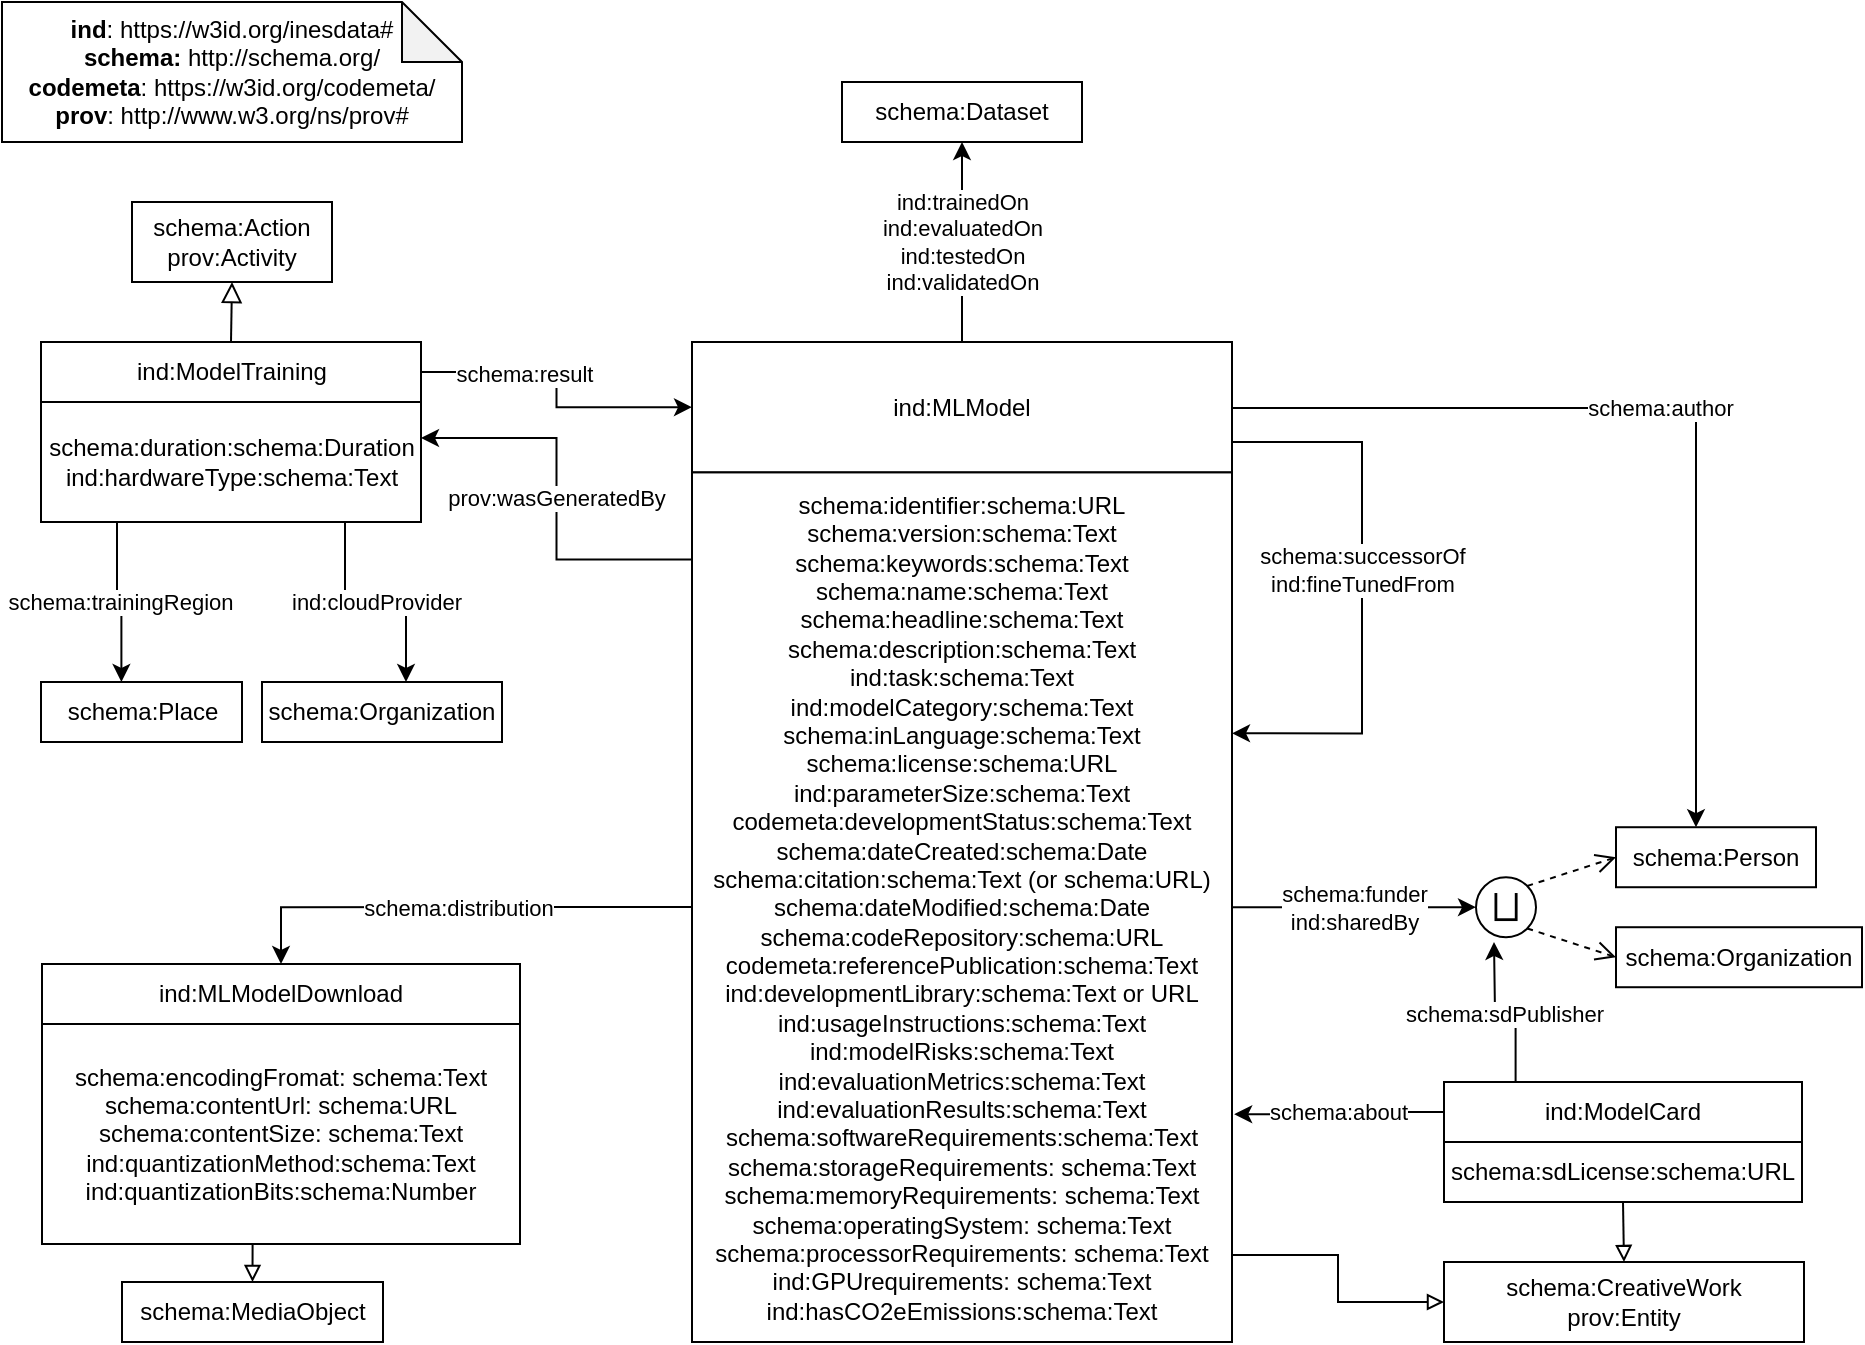 <mxfile version="22.1.15" type="device">
  <diagram name="Page-1" id="O8kEyVMRT4QLl4P4Es0s">
    <mxGraphModel dx="1900" dy="546" grid="1" gridSize="10" guides="1" tooltips="1" connect="1" arrows="1" fold="1" page="1" pageScale="1" pageWidth="850" pageHeight="1100" math="0" shadow="0">
      <root>
        <mxCell id="0" />
        <mxCell id="1" parent="0" />
        <mxCell id="Z3JmgQeVvKFou-MoO4NP-1" value="&lt;div&gt;&lt;b&gt;ind&lt;/b&gt;: https://w3id.org/inesdata#&lt;/div&gt;&lt;div&gt;&lt;b&gt;schema:&lt;/b&gt; http://schema.org/&lt;br&gt;&lt;/div&gt;&lt;div&gt;&lt;b&gt;codemeta&lt;/b&gt;:&lt;b&gt; &lt;/b&gt;https://w3id.org/codemeta/&lt;/div&gt;&lt;div&gt;&lt;b&gt;prov&lt;/b&gt;: http://www.w3.org/ns/prov#&lt;/div&gt;" style="shape=note;whiteSpace=wrap;html=1;backgroundOutline=1;darkOpacity=0.05;" vertex="1" parent="1">
          <mxGeometry x="-80" y="10" width="230" height="70" as="geometry" />
        </mxCell>
        <mxCell id="Z3JmgQeVvKFou-MoO4NP-2" value="" style="endArrow=block;html=1;fontColor=#000099;exitX=0.5;exitY=0;exitDx=0;exitDy=0;endFill=0;entryX=0.5;entryY=1;entryDx=0;entryDy=0;endSize=8;arcSize=0;rounded=0;" edge="1" source="Z3JmgQeVvKFou-MoO4NP-4" target="Z3JmgQeVvKFou-MoO4NP-3" parent="1">
          <mxGeometry width="50" height="50" relative="1" as="geometry">
            <mxPoint x="-15" y="100" as="sourcePoint" />
            <mxPoint x="143.0" y="100" as="targetPoint" />
          </mxGeometry>
        </mxCell>
        <mxCell id="Z3JmgQeVvKFou-MoO4NP-3" value="&lt;div&gt;schema:Action&lt;/div&gt;&lt;div&gt;prov:Activity&lt;/div&gt;" style="rounded=0;whiteSpace=wrap;html=1;snapToPoint=1;points=[[0.1,0],[0.2,0],[0.3,0],[0.4,0],[0.5,0],[0.6,0],[0.7,0],[0.8,0],[0.9,0],[0,0.1],[0,0.3],[0,0.5],[0,0.7],[0,0.9],[0.1,1],[0.2,1],[0.3,1],[0.4,1],[0.5,1],[0.6,1],[0.7,1],[0.8,1],[0.9,1],[1,0.1],[1,0.3],[1,0.5],[1,0.7],[1,0.9]];" vertex="1" parent="1">
          <mxGeometry x="-15" y="110" width="100" height="40" as="geometry" />
        </mxCell>
        <mxCell id="Z3JmgQeVvKFou-MoO4NP-8" style="edgeStyle=orthogonalEdgeStyle;rounded=0;orthogonalLoop=1;jettySize=auto;html=1;exitX=1;exitY=0.5;exitDx=0;exitDy=0;entryX=0;entryY=0.5;entryDx=0;entryDy=0;" edge="1" parent="1" source="Z3JmgQeVvKFou-MoO4NP-4" target="Z3JmgQeVvKFou-MoO4NP-5">
          <mxGeometry relative="1" as="geometry" />
        </mxCell>
        <mxCell id="Z3JmgQeVvKFou-MoO4NP-16" value="&lt;div&gt;schema:result&lt;/div&gt;" style="edgeLabel;html=1;align=center;verticalAlign=middle;resizable=0;points=[];" vertex="1" connectable="0" parent="Z3JmgQeVvKFou-MoO4NP-8">
          <mxGeometry x="-0.333" y="-1" relative="1" as="geometry">
            <mxPoint as="offset" />
          </mxGeometry>
        </mxCell>
        <mxCell id="Z3JmgQeVvKFou-MoO4NP-7" value="ind:trainedOn&lt;br&gt;ind:evaluatedOn&lt;br&gt;ind:testedOn&lt;br&gt;ind:validatedOn" style="edgeStyle=orthogonalEdgeStyle;rounded=0;orthogonalLoop=1;jettySize=auto;html=1;exitX=0.5;exitY=0;exitDx=0;exitDy=0;entryX=0.5;entryY=1;entryDx=0;entryDy=0;" edge="1" parent="1" source="Z3JmgQeVvKFou-MoO4NP-5" target="Z3JmgQeVvKFou-MoO4NP-6">
          <mxGeometry relative="1" as="geometry" />
        </mxCell>
        <mxCell id="Z3JmgQeVvKFou-MoO4NP-10" value="schema:author" style="edgeStyle=orthogonalEdgeStyle;rounded=0;orthogonalLoop=1;jettySize=auto;html=1;exitX=1;exitY=0.7;exitDx=0;exitDy=0;entryX=0.4;entryY=0;entryDx=0;entryDy=0;" edge="1" parent="1" source="Z3JmgQeVvKFou-MoO4NP-5" target="Z3JmgQeVvKFou-MoO4NP-12">
          <mxGeometry relative="1" as="geometry">
            <mxPoint x="610" y="100.0" as="targetPoint" />
            <Array as="points">
              <mxPoint x="535" y="213" />
              <mxPoint x="767" y="213" />
            </Array>
          </mxGeometry>
        </mxCell>
        <mxCell id="Z3JmgQeVvKFou-MoO4NP-19" value="&lt;div&gt;schema:distribution&lt;/div&gt;" style="edgeStyle=orthogonalEdgeStyle;rounded=0;orthogonalLoop=1;jettySize=auto;html=1;exitDx=0;exitDy=0;entryX=0.5;entryY=0;entryDx=0;entryDy=0;" edge="1" parent="1" source="Z3JmgQeVvKFou-MoO4NP-33" target="Z3JmgQeVvKFou-MoO4NP-21">
          <mxGeometry relative="1" as="geometry">
            <mxPoint x="432" y="520" as="targetPoint" />
          </mxGeometry>
        </mxCell>
        <mxCell id="Z3JmgQeVvKFou-MoO4NP-6" value="schema:Dataset" style="rounded=0;whiteSpace=wrap;html=1;snapToPoint=1;points=[[0.1,0],[0.2,0],[0.3,0],[0.4,0],[0.5,0],[0.6,0],[0.7,0],[0.8,0],[0.9,0],[0,0.1],[0,0.3],[0,0.5],[0,0.7],[0,0.9],[0.1,1],[0.2,1],[0.3,1],[0.4,1],[0.5,1],[0.6,1],[0.7,1],[0.8,1],[0.9,1],[1,0.1],[1,0.3],[1,0.5],[1,0.7],[1,0.9]];" vertex="1" parent="1">
          <mxGeometry x="340" y="50.0" width="120" height="30" as="geometry" />
        </mxCell>
        <mxCell id="Z3JmgQeVvKFou-MoO4NP-11" value="&lt;span class=&quot;st&quot;&gt;⨆&lt;/span&gt;" style="ellipse;whiteSpace=wrap;html=1;aspect=fixed;fontSize=17;" vertex="1" parent="1">
          <mxGeometry x="657" y="447.61" width="30" height="30" as="geometry" />
        </mxCell>
        <mxCell id="Z3JmgQeVvKFou-MoO4NP-12" value="schema:Person" style="rounded=0;whiteSpace=wrap;html=1;snapToPoint=1;points=[[0.1,0],[0.2,0],[0.3,0],[0.4,0],[0.5,0],[0.6,0],[0.7,0],[0.8,0],[0.9,0],[0,0.1],[0,0.3],[0,0.5],[0,0.7],[0,0.9],[0.1,1],[0.2,1],[0.3,1],[0.4,1],[0.5,1],[0.6,1],[0.7,1],[0.8,1],[0.9,1],[1,0.1],[1,0.3],[1,0.5],[1,0.7],[1,0.9]];" vertex="1" parent="1">
          <mxGeometry x="727" y="422.61" width="100" height="30" as="geometry" />
        </mxCell>
        <mxCell id="Z3JmgQeVvKFou-MoO4NP-13" value="schema:Organization" style="rounded=0;whiteSpace=wrap;html=1;snapToPoint=1;points=[[0.1,0],[0.2,0],[0.3,0],[0.4,0],[0.5,0],[0.6,0],[0.7,0],[0.8,0],[0.9,0],[0,0.1],[0,0.3],[0,0.5],[0,0.7],[0,0.9],[0.1,1],[0.2,1],[0.3,1],[0.4,1],[0.5,1],[0.6,1],[0.7,1],[0.8,1],[0.9,1],[1,0.1],[1,0.3],[1,0.5],[1,0.7],[1,0.9]];" vertex="1" parent="1">
          <mxGeometry x="727" y="472.61" width="123" height="30" as="geometry" />
        </mxCell>
        <mxCell id="Z3JmgQeVvKFou-MoO4NP-14" value="" style="endArrow=open;html=1;fontColor=#000099;exitX=1;exitY=0;exitDx=0;exitDy=0;endFill=0;dashed=1;entryX=0;entryY=0.5;entryDx=0;entryDy=0;endSize=8;arcSize=0;rounded=0;" edge="1" source="Z3JmgQeVvKFou-MoO4NP-11" target="Z3JmgQeVvKFou-MoO4NP-12" parent="1">
          <mxGeometry width="50" height="50" relative="1" as="geometry">
            <mxPoint x="521" y="242.61" as="sourcePoint" />
            <mxPoint x="679" y="242.61" as="targetPoint" />
          </mxGeometry>
        </mxCell>
        <mxCell id="Z3JmgQeVvKFou-MoO4NP-15" value="" style="endArrow=open;html=1;fontColor=#000099;exitX=1;exitY=1;exitDx=0;exitDy=0;endFill=0;dashed=1;entryX=0;entryY=0.5;entryDx=0;entryDy=0;endSize=8;arcSize=0;rounded=0;" edge="1" source="Z3JmgQeVvKFou-MoO4NP-11" target="Z3JmgQeVvKFou-MoO4NP-13" parent="1">
          <mxGeometry width="50" height="50" relative="1" as="geometry">
            <mxPoint x="704.607" y="232.003" as="sourcePoint" />
            <mxPoint x="746" y="217.61" as="targetPoint" />
          </mxGeometry>
        </mxCell>
        <mxCell id="Z3JmgQeVvKFou-MoO4NP-17" value="schema:Place" style="rounded=0;whiteSpace=wrap;html=1;snapToPoint=1;points=[[0.1,0],[0.2,0],[0.3,0],[0.4,0],[0.5,0],[0.6,0],[0.7,0],[0.8,0],[0.9,0],[0,0.1],[0,0.3],[0,0.5],[0,0.7],[0,0.9],[0.1,1],[0.2,1],[0.3,1],[0.4,1],[0.5,1],[0.6,1],[0.7,1],[0.8,1],[0.9,1],[1,0.1],[1,0.3],[1,0.5],[1,0.7],[1,0.9]];" vertex="1" parent="1">
          <mxGeometry x="-60.5" y="350" width="100.5" height="30" as="geometry" />
        </mxCell>
        <mxCell id="Z3JmgQeVvKFou-MoO4NP-24" style="edgeStyle=orthogonalEdgeStyle;rounded=0;orthogonalLoop=1;jettySize=auto;html=1;exitX=0.5;exitY=1;exitDx=0;exitDy=0;entryX=0.5;entryY=0;entryDx=0;entryDy=0;endArrow=block;endFill=0;" edge="1" parent="1" source="Z3JmgQeVvKFou-MoO4NP-20" target="Z3JmgQeVvKFou-MoO4NP-23">
          <mxGeometry relative="1" as="geometry" />
        </mxCell>
        <mxCell id="Z3JmgQeVvKFou-MoO4NP-23" value="schema:MediaObject" style="rounded=0;whiteSpace=wrap;html=1;snapToPoint=1;points=[[0.1,0],[0.2,0],[0.3,0],[0.4,0],[0.5,0],[0.6,0],[0.7,0],[0.8,0],[0.9,0],[0,0.1],[0,0.3],[0,0.5],[0,0.7],[0,0.9],[0.1,1],[0.2,1],[0.3,1],[0.4,1],[0.5,1],[0.6,1],[0.7,1],[0.8,1],[0.9,1],[1,0.1],[1,0.3],[1,0.5],[1,0.7],[1,0.9]];" vertex="1" parent="1">
          <mxGeometry x="-20" y="650" width="130.5" height="30" as="geometry" />
        </mxCell>
        <mxCell id="Z3JmgQeVvKFou-MoO4NP-25" value="" style="group" vertex="1" connectable="0" parent="1">
          <mxGeometry x="-60" y="491" width="239" height="140" as="geometry" />
        </mxCell>
        <mxCell id="Z3JmgQeVvKFou-MoO4NP-20" value="&lt;div&gt;schema:encodingFromat: schema:Text&lt;/div&gt;&lt;div&gt;schema:contentUrl: schema:URL&lt;/div&gt;&lt;div&gt;schema:contentSize: schema:Text&lt;/div&gt;&lt;div&gt;ind:quantizationMethod:schema:Text&lt;/div&gt;&lt;div&gt;ind:quantizationBits:schema:Number&lt;br&gt;&lt;/div&gt;" style="rounded=0;whiteSpace=wrap;html=1;snapToPoint=1;points=[[0.1,0],[0.2,0],[0.3,0],[0.4,0],[0.5,0],[0.6,0],[0.7,0],[0.8,0],[0.9,0],[0,0.1],[0,0.3],[0,0.5],[0,0.7],[0,0.9],[0.1,1],[0.2,1],[0.3,1],[0.4,1],[0.5,1],[0.6,1],[0.7,1],[0.8,1],[0.9,1],[1,0.1],[1,0.3],[1,0.5],[1,0.7],[1,0.9]];" vertex="1" parent="Z3JmgQeVvKFou-MoO4NP-25">
          <mxGeometry y="30" width="239" height="110" as="geometry" />
        </mxCell>
        <mxCell id="Z3JmgQeVvKFou-MoO4NP-21" value="ind:MLModelDownload" style="rounded=0;whiteSpace=wrap;html=1;snapToPoint=1;points=[[0.1,0],[0.2,0],[0.3,0],[0.4,0],[0.5,0],[0.6,0],[0.7,0],[0.8,0],[0.9,0],[0,0.1],[0,0.3],[0,0.5],[0,0.7],[0,0.9],[0.1,1],[0.2,1],[0.3,1],[0.4,1],[0.5,1],[0.6,1],[0.7,1],[0.8,1],[0.9,1],[1,0.1],[1,0.3],[1,0.5],[1,0.7],[1,0.9]];" vertex="1" parent="Z3JmgQeVvKFou-MoO4NP-25">
          <mxGeometry width="239" height="30" as="geometry" />
        </mxCell>
        <mxCell id="Z3JmgQeVvKFou-MoO4NP-27" value="" style="group" vertex="1" connectable="0" parent="1">
          <mxGeometry x="29.5" y="180" width="100" height="90" as="geometry" />
        </mxCell>
        <mxCell id="Z3JmgQeVvKFou-MoO4NP-4" value="&lt;div&gt;ind:ModelTraining&lt;/div&gt;" style="rounded=0;whiteSpace=wrap;html=1;snapToPoint=1;points=[[0.1,0],[0.2,0],[0.3,0],[0.4,0],[0.5,0],[0.6,0],[0.7,0],[0.8,0],[0.9,0],[0,0.1],[0,0.3],[0,0.5],[0,0.7],[0,0.9],[0.1,1],[0.2,1],[0.3,1],[0.4,1],[0.5,1],[0.6,1],[0.7,1],[0.8,1],[0.9,1],[1,0.1],[1,0.3],[1,0.5],[1,0.7],[1,0.9]];" vertex="1" parent="Z3JmgQeVvKFou-MoO4NP-27">
          <mxGeometry x="-90" width="190" height="30" as="geometry" />
        </mxCell>
        <mxCell id="Z3JmgQeVvKFou-MoO4NP-26" value="&lt;div&gt;schema:duration:schema:Duration&lt;/div&gt;&lt;div&gt;ind:hardwareType:schema:Text&lt;/div&gt;" style="rounded=0;whiteSpace=wrap;html=1;snapToPoint=1;points=[[0.1,0],[0.2,0],[0.3,0],[0.4,0],[0.5,0],[0.6,0],[0.7,0],[0.8,0],[0.9,0],[0,0.1],[0,0.3],[0,0.5],[0,0.7],[0,0.9],[0.1,1],[0.2,1],[0.3,1],[0.4,1],[0.5,1],[0.6,1],[0.7,1],[0.8,1],[0.9,1],[1,0.1],[1,0.3],[1,0.5],[1,0.7],[1,0.9]];" vertex="1" parent="Z3JmgQeVvKFou-MoO4NP-27">
          <mxGeometry x="-90" y="30" width="190" height="60" as="geometry" />
        </mxCell>
        <mxCell id="Z3JmgQeVvKFou-MoO4NP-31" value="schema:Organization" style="rounded=0;whiteSpace=wrap;html=1;snapToPoint=1;points=[[0.1,0],[0.2,0],[0.3,0],[0.4,0],[0.5,0],[0.6,0],[0.7,0],[0.8,0],[0.9,0],[0,0.1],[0,0.3],[0,0.5],[0,0.7],[0,0.9],[0.1,1],[0.2,1],[0.3,1],[0.4,1],[0.5,1],[0.6,1],[0.7,1],[0.8,1],[0.9,1],[1,0.1],[1,0.3],[1,0.5],[1,0.7],[1,0.9]];" vertex="1" parent="1">
          <mxGeometry x="50" y="350" width="120" height="30" as="geometry" />
        </mxCell>
        <mxCell id="Z3JmgQeVvKFou-MoO4NP-32" value="&lt;div&gt;ind:cloudProvider&lt;/div&gt;" style="edgeStyle=orthogonalEdgeStyle;rounded=0;orthogonalLoop=1;jettySize=auto;html=1;exitX=0.8;exitY=1;exitDx=0;exitDy=0;entryX=0.6;entryY=0;entryDx=0;entryDy=0;" edge="1" parent="1" source="Z3JmgQeVvKFou-MoO4NP-26" target="Z3JmgQeVvKFou-MoO4NP-31">
          <mxGeometry relative="1" as="geometry" />
        </mxCell>
        <mxCell id="Z3JmgQeVvKFou-MoO4NP-35" value="" style="group" vertex="1" connectable="0" parent="1">
          <mxGeometry x="265" y="180" width="270" height="500" as="geometry" />
        </mxCell>
        <mxCell id="Z3JmgQeVvKFou-MoO4NP-48" value="&lt;div&gt;schema:successorOf&lt;/div&gt;ind:fineTunedFrom" style="edgeStyle=orthogonalEdgeStyle;rounded=0;orthogonalLoop=1;jettySize=auto;html=1;exitX=1;exitY=0.5;exitDx=0;exitDy=0;entryX=1;entryY=0.3;entryDx=0;entryDy=0;" edge="1" parent="Z3JmgQeVvKFou-MoO4NP-35" source="Z3JmgQeVvKFou-MoO4NP-5" target="Z3JmgQeVvKFou-MoO4NP-33">
          <mxGeometry relative="1" as="geometry">
            <Array as="points">
              <mxPoint x="270" y="50" />
              <mxPoint x="335" y="50" />
              <mxPoint x="335" y="196" />
            </Array>
          </mxGeometry>
        </mxCell>
        <mxCell id="Z3JmgQeVvKFou-MoO4NP-5" value="ind:MLModel" style="rounded=0;whiteSpace=wrap;html=1;snapToPoint=1;points=[[0.1,0],[0.2,0],[0.3,0],[0.4,0],[0.5,0],[0.6,0],[0.7,0],[0.8,0],[0.9,0],[0,0.1],[0,0.3],[0,0.5],[0,0.7],[0,0.9],[0.1,1],[0.2,1],[0.3,1],[0.4,1],[0.5,1],[0.6,1],[0.7,1],[0.8,1],[0.9,1],[1,0.1],[1,0.3],[1,0.5],[1,0.7],[1,0.9]];" vertex="1" parent="Z3JmgQeVvKFou-MoO4NP-35">
          <mxGeometry width="270" height="65.217" as="geometry" />
        </mxCell>
        <mxCell id="Z3JmgQeVvKFou-MoO4NP-33" value="&lt;div&gt;schema:identifier:schema:URL&lt;br&gt;schema:version:schema:Text&lt;br&gt;schema:keywords:schema:Text&lt;br&gt;schema:name:schema:Text&lt;br&gt;schema:headline:schema:Text&lt;br&gt;schema:description:schema:Text&lt;br&gt;ind:task:schema:Text&lt;br&gt;ind:modelCategory:schema:Text&lt;br&gt;schema:inLanguage:schema:Text&lt;br&gt;schema:license:schema:URL&lt;br&gt;ind:parameterSize:schema:Text&lt;br&gt;codemeta:developmentStatus:schema:Text &lt;br&gt;schema:dateCreated:schema:Date&lt;br&gt;schema:citation:schema:Text (or schema:URL)&lt;br&gt;schema:dateModified:schema:Date&lt;br&gt;schema:codeRepository:schema:URL&lt;br&gt;codemeta:referencePublication:schema:Text&lt;br&gt;ind:developmentLibrary:schema:Text or URL&lt;br&gt;ind:usageInstructions:schema:Text&lt;br&gt;ind:modelRisks:schema:Text&lt;br&gt;&lt;/div&gt;&lt;div&gt;ind:evaluationMetrics:schema:Text&lt;br&gt;ind:evaluationResults:schema:Text&lt;br&gt;&lt;/div&gt;&lt;div&gt;schema:softwareRequirements:schema:Text&lt;/div&gt;schema:storageRequirements: schema:Text&lt;br&gt;schema:memoryRequirements: schema:Text&lt;br&gt;schema:operatingSystem: schema:Text&lt;br&gt;schema:processorRequirements: schema:Text&lt;br&gt;ind:GPUrequirements: schema:Text&lt;br&gt;&lt;div&gt;ind:hasCO2eEmissions:schema:Text&lt;/div&gt;" style="rounded=0;whiteSpace=wrap;html=1;snapToPoint=1;points=[[0.1,0],[0.2,0],[0.3,0],[0.4,0],[0.5,0],[0.6,0],[0.7,0],[0.8,0],[0.9,0],[0,0.1],[0,0.3],[0,0.5],[0,0.7],[0,0.9],[0.1,1],[0.2,1],[0.3,1],[0.4,1],[0.5,1],[0.6,1],[0.7,1],[0.8,1],[0.9,1],[1,0.1],[1,0.3],[1,0.5],[1,0.7],[1,0.9]];" vertex="1" parent="Z3JmgQeVvKFou-MoO4NP-35">
          <mxGeometry y="65.217" width="270" height="434.783" as="geometry" />
        </mxCell>
        <mxCell id="Z3JmgQeVvKFou-MoO4NP-38" value="schema:about" style="edgeStyle=orthogonalEdgeStyle;rounded=0;orthogonalLoop=1;jettySize=auto;html=1;exitX=0;exitY=0.5;exitDx=0;exitDy=0;entryX=1.004;entryY=0.738;entryDx=0;entryDy=0;entryPerimeter=0;" edge="1" parent="1" source="Z3JmgQeVvKFou-MoO4NP-37" target="Z3JmgQeVvKFou-MoO4NP-33">
          <mxGeometry relative="1" as="geometry">
            <mxPoint x="540" y="635" as="targetPoint" />
          </mxGeometry>
        </mxCell>
        <mxCell id="Z3JmgQeVvKFou-MoO4NP-46" value="schema:sdPublisher" style="edgeStyle=orthogonalEdgeStyle;rounded=0;orthogonalLoop=1;jettySize=auto;html=1;exitX=0.2;exitY=0;exitDx=0;exitDy=0;" edge="1" parent="1" source="Z3JmgQeVvKFou-MoO4NP-37">
          <mxGeometry relative="1" as="geometry">
            <mxPoint x="666" y="480" as="targetPoint" />
          </mxGeometry>
        </mxCell>
        <mxCell id="Z3JmgQeVvKFou-MoO4NP-42" value="schema:funder&lt;br&gt;ind:sharedBy" style="edgeStyle=orthogonalEdgeStyle;rounded=0;orthogonalLoop=1;jettySize=auto;html=1;exitX=1;exitY=0.5;exitDx=0;exitDy=0;entryX=0;entryY=0.5;entryDx=0;entryDy=0;" edge="1" parent="1" source="Z3JmgQeVvKFou-MoO4NP-33" target="Z3JmgQeVvKFou-MoO4NP-11">
          <mxGeometry relative="1" as="geometry" />
        </mxCell>
        <mxCell id="Z3JmgQeVvKFou-MoO4NP-47" value="" style="group" vertex="1" connectable="0" parent="1">
          <mxGeometry x="641" y="550.0" width="179" height="60" as="geometry" />
        </mxCell>
        <mxCell id="Z3JmgQeVvKFou-MoO4NP-36" value="schema:sdLicense:schema:URL" style="rounded=0;whiteSpace=wrap;html=1;snapToPoint=1;points=[[0.1,0],[0.2,0],[0.3,0],[0.4,0],[0.5,0],[0.6,0],[0.7,0],[0.8,0],[0.9,0],[0,0.1],[0,0.3],[0,0.5],[0,0.7],[0,0.9],[0.1,1],[0.2,1],[0.3,1],[0.4,1],[0.5,1],[0.6,1],[0.7,1],[0.8,1],[0.9,1],[1,0.1],[1,0.3],[1,0.5],[1,0.7],[1,0.9]];" vertex="1" parent="Z3JmgQeVvKFou-MoO4NP-47">
          <mxGeometry y="30" width="179" height="30" as="geometry" />
        </mxCell>
        <mxCell id="Z3JmgQeVvKFou-MoO4NP-37" value="ind:ModelCard" style="rounded=0;whiteSpace=wrap;html=1;snapToPoint=1;points=[[0.1,0],[0.2,0],[0.3,0],[0.4,0],[0.5,0],[0.6,0],[0.7,0],[0.8,0],[0.9,0],[0,0.1],[0,0.3],[0,0.5],[0,0.7],[0,0.9],[0.1,1],[0.2,1],[0.3,1],[0.4,1],[0.5,1],[0.6,1],[0.7,1],[0.8,1],[0.9,1],[1,0.1],[1,0.3],[1,0.5],[1,0.7],[1,0.9]];" vertex="1" parent="Z3JmgQeVvKFou-MoO4NP-47">
          <mxGeometry width="179" height="30" as="geometry" />
        </mxCell>
        <mxCell id="Z3JmgQeVvKFou-MoO4NP-49" value="&lt;div&gt;schema:CreativeWork&lt;/div&gt;&lt;div&gt;prov:Entity&lt;/div&gt;" style="rounded=0;whiteSpace=wrap;html=1;snapToPoint=1;points=[[0.1,0],[0.2,0],[0.3,0],[0.4,0],[0.5,0],[0.6,0],[0.7,0],[0.8,0],[0.9,0],[0,0.1],[0,0.3],[0,0.5],[0,0.7],[0,0.9],[0.1,1],[0.2,1],[0.3,1],[0.4,1],[0.5,1],[0.6,1],[0.7,1],[0.8,1],[0.9,1],[1,0.1],[1,0.3],[1,0.5],[1,0.7],[1,0.9]];" vertex="1" parent="1">
          <mxGeometry x="641" y="640" width="180" height="40" as="geometry" />
        </mxCell>
        <mxCell id="Z3JmgQeVvKFou-MoO4NP-53" style="edgeStyle=orthogonalEdgeStyle;rounded=0;orthogonalLoop=1;jettySize=auto;html=1;exitX=0.5;exitY=1;exitDx=0;exitDy=0;entryX=0.5;entryY=0;entryDx=0;entryDy=0;endArrow=block;endFill=0;" edge="1" parent="1" source="Z3JmgQeVvKFou-MoO4NP-36" target="Z3JmgQeVvKFou-MoO4NP-49">
          <mxGeometry relative="1" as="geometry" />
        </mxCell>
        <mxCell id="Z3JmgQeVvKFou-MoO4NP-55" style="edgeStyle=orthogonalEdgeStyle;rounded=0;orthogonalLoop=1;jettySize=auto;html=1;exitX=1;exitY=0.9;exitDx=0;exitDy=0;endArrow=block;endFill=0;" edge="1" parent="1" source="Z3JmgQeVvKFou-MoO4NP-33" target="Z3JmgQeVvKFou-MoO4NP-49">
          <mxGeometry relative="1" as="geometry" />
        </mxCell>
        <mxCell id="Z3JmgQeVvKFou-MoO4NP-56" value="schema:trainingRegion" style="edgeStyle=orthogonalEdgeStyle;rounded=0;orthogonalLoop=1;jettySize=auto;html=1;exitX=0.2;exitY=1;exitDx=0;exitDy=0;entryX=0.4;entryY=0;entryDx=0;entryDy=0;" edge="1" parent="1" source="Z3JmgQeVvKFou-MoO4NP-26" target="Z3JmgQeVvKFou-MoO4NP-17">
          <mxGeometry relative="1" as="geometry" />
        </mxCell>
        <mxCell id="Z3JmgQeVvKFou-MoO4NP-57" value="prov:wasGeneratedBy" style="edgeStyle=orthogonalEdgeStyle;rounded=0;orthogonalLoop=1;jettySize=auto;html=1;exitX=0;exitY=0.1;exitDx=0;exitDy=0;entryX=1;entryY=0.3;entryDx=0;entryDy=0;" edge="1" parent="1" source="Z3JmgQeVvKFou-MoO4NP-33" target="Z3JmgQeVvKFou-MoO4NP-26">
          <mxGeometry relative="1" as="geometry" />
        </mxCell>
      </root>
    </mxGraphModel>
  </diagram>
</mxfile>
